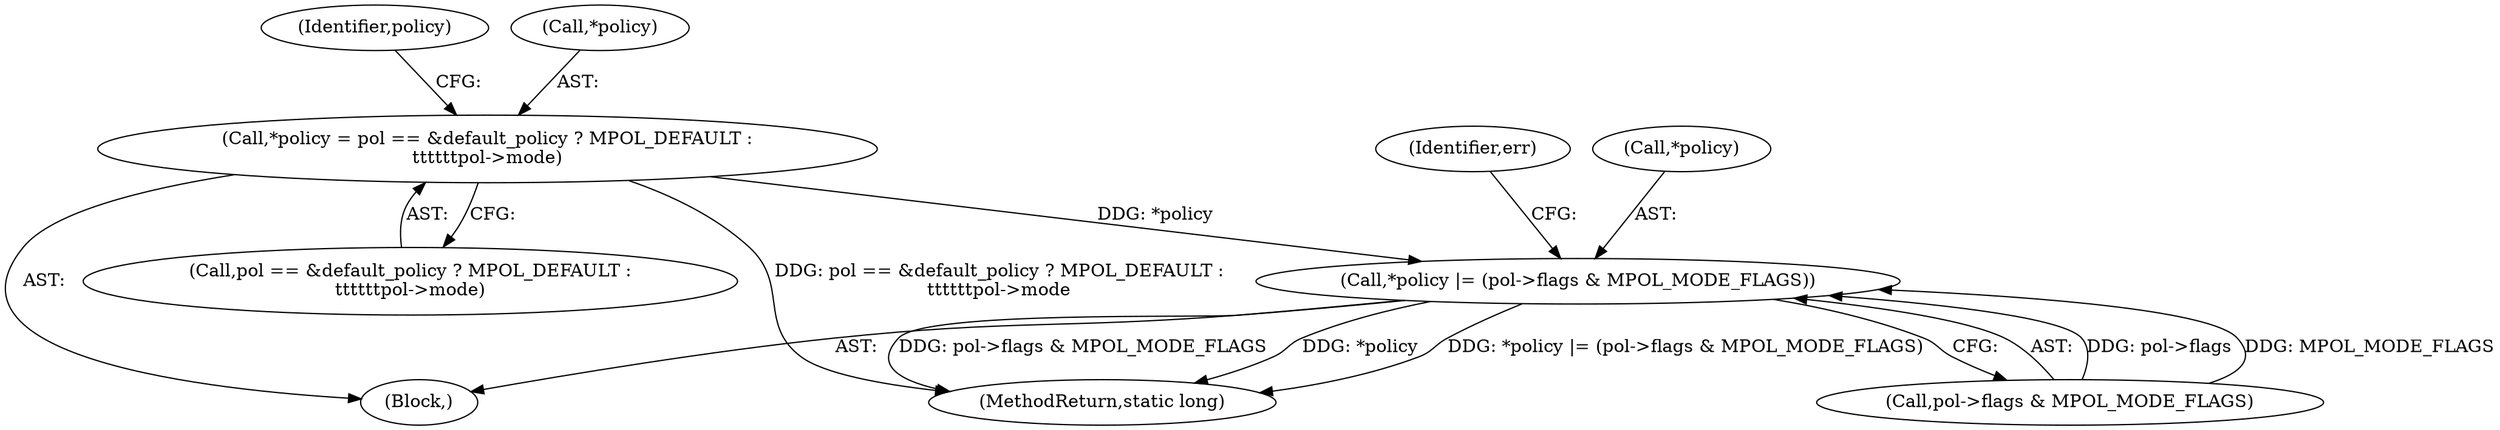 digraph "0_linux_73223e4e2e3867ebf033a5a8eb2e5df0158ccc99@pointer" {
"1000291" [label="(Call,*policy = pol == &default_policy ? MPOL_DEFAULT :\n\t\t\t\t\t\tpol->mode)"];
"1000303" [label="(Call,*policy |= (pol->flags & MPOL_MODE_FLAGS))"];
"1000312" [label="(Identifier,err)"];
"1000294" [label="(Call,pol == &default_policy ? MPOL_DEFAULT :\n\t\t\t\t\t\tpol->mode)"];
"1000303" [label="(Call,*policy |= (pol->flags & MPOL_MODE_FLAGS))"];
"1000304" [label="(Call,*policy)"];
"1000305" [label="(Identifier,policy)"];
"1000290" [label="(Block,)"];
"1000292" [label="(Call,*policy)"];
"1000291" [label="(Call,*policy = pol == &default_policy ? MPOL_DEFAULT :\n\t\t\t\t\t\tpol->mode)"];
"1000306" [label="(Call,pol->flags & MPOL_MODE_FLAGS)"];
"1000352" [label="(MethodReturn,static long)"];
"1000291" -> "1000290"  [label="AST: "];
"1000291" -> "1000294"  [label="CFG: "];
"1000292" -> "1000291"  [label="AST: "];
"1000294" -> "1000291"  [label="AST: "];
"1000305" -> "1000291"  [label="CFG: "];
"1000291" -> "1000352"  [label="DDG: pol == &default_policy ? MPOL_DEFAULT :\n\t\t\t\t\t\tpol->mode"];
"1000291" -> "1000303"  [label="DDG: *policy"];
"1000303" -> "1000290"  [label="AST: "];
"1000303" -> "1000306"  [label="CFG: "];
"1000304" -> "1000303"  [label="AST: "];
"1000306" -> "1000303"  [label="AST: "];
"1000312" -> "1000303"  [label="CFG: "];
"1000303" -> "1000352"  [label="DDG: *policy"];
"1000303" -> "1000352"  [label="DDG: *policy |= (pol->flags & MPOL_MODE_FLAGS)"];
"1000303" -> "1000352"  [label="DDG: pol->flags & MPOL_MODE_FLAGS"];
"1000306" -> "1000303"  [label="DDG: pol->flags"];
"1000306" -> "1000303"  [label="DDG: MPOL_MODE_FLAGS"];
}
